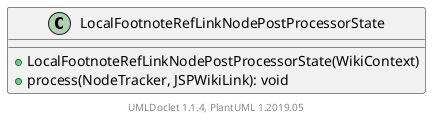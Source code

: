 @startuml

    class LocalFootnoteRefLinkNodePostProcessorState [[LocalFootnoteRefLinkNodePostProcessorState.html]] {
        +LocalFootnoteRefLinkNodePostProcessorState(WikiContext)
        +process(NodeTracker, JSPWikiLink): void
    }


    center footer UMLDoclet 1.1.4, PlantUML 1.2019.05
@enduml
